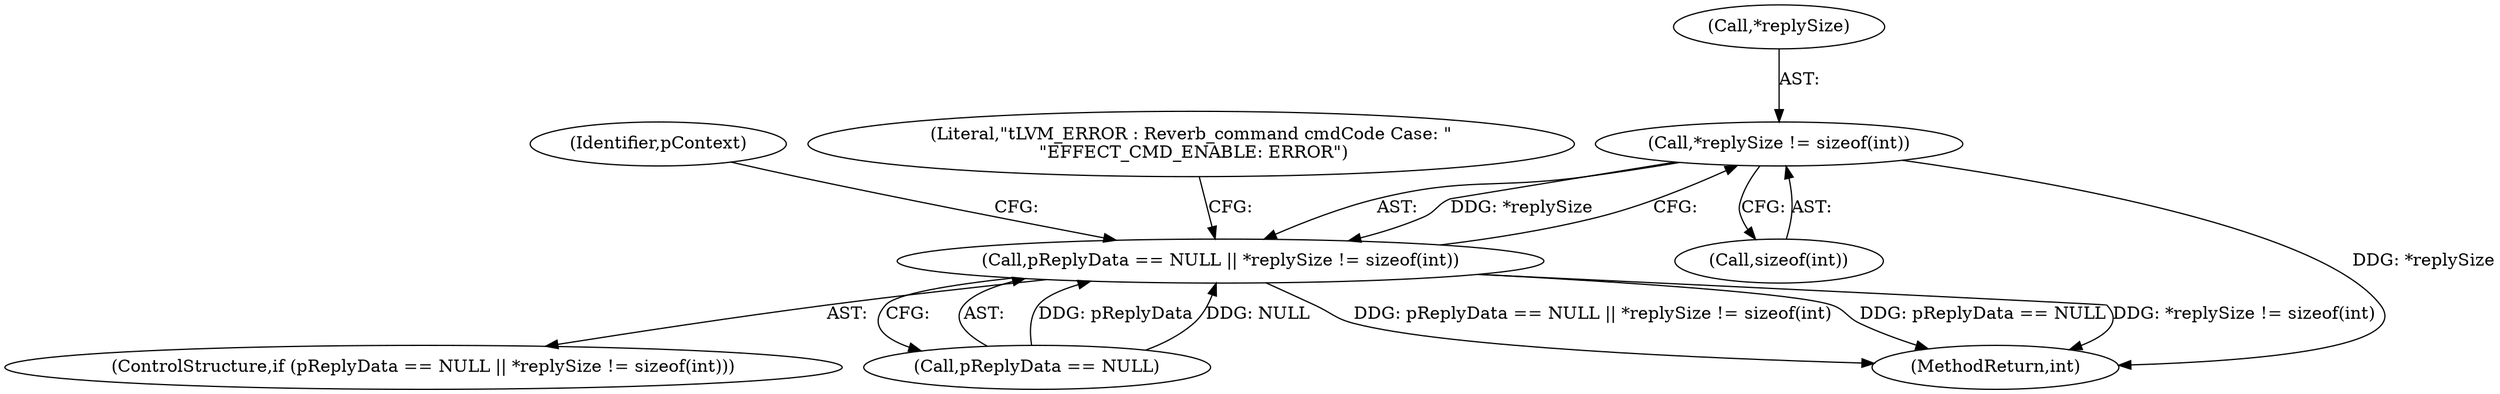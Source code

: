 digraph "0_Android_9e29523b9537983b4c4b205ff868d0b3bca0383b_0@API" {
"1000454" [label="(Call,*replySize != sizeof(int))"];
"1000450" [label="(Call,pReplyData == NULL || *replySize != sizeof(int))"];
"1000468" [label="(Identifier,pContext)"];
"1000454" [label="(Call,*replySize != sizeof(int))"];
"1000457" [label="(Call,sizeof(int))"];
"1000451" [label="(Call,pReplyData == NULL)"];
"1000461" [label="(Literal,\"\tLVM_ERROR : Reverb_command cmdCode Case: \"\n \"EFFECT_CMD_ENABLE: ERROR\")"];
"1000450" [label="(Call,pReplyData == NULL || *replySize != sizeof(int))"];
"1000449" [label="(ControlStructure,if (pReplyData == NULL || *replySize != sizeof(int)))"];
"1000688" [label="(MethodReturn,int)"];
"1000455" [label="(Call,*replySize)"];
"1000454" -> "1000450"  [label="AST: "];
"1000454" -> "1000457"  [label="CFG: "];
"1000455" -> "1000454"  [label="AST: "];
"1000457" -> "1000454"  [label="AST: "];
"1000450" -> "1000454"  [label="CFG: "];
"1000454" -> "1000688"  [label="DDG: *replySize"];
"1000454" -> "1000450"  [label="DDG: *replySize"];
"1000450" -> "1000449"  [label="AST: "];
"1000450" -> "1000451"  [label="CFG: "];
"1000451" -> "1000450"  [label="AST: "];
"1000461" -> "1000450"  [label="CFG: "];
"1000468" -> "1000450"  [label="CFG: "];
"1000450" -> "1000688"  [label="DDG: pReplyData == NULL || *replySize != sizeof(int)"];
"1000450" -> "1000688"  [label="DDG: pReplyData == NULL"];
"1000450" -> "1000688"  [label="DDG: *replySize != sizeof(int)"];
"1000451" -> "1000450"  [label="DDG: pReplyData"];
"1000451" -> "1000450"  [label="DDG: NULL"];
}
